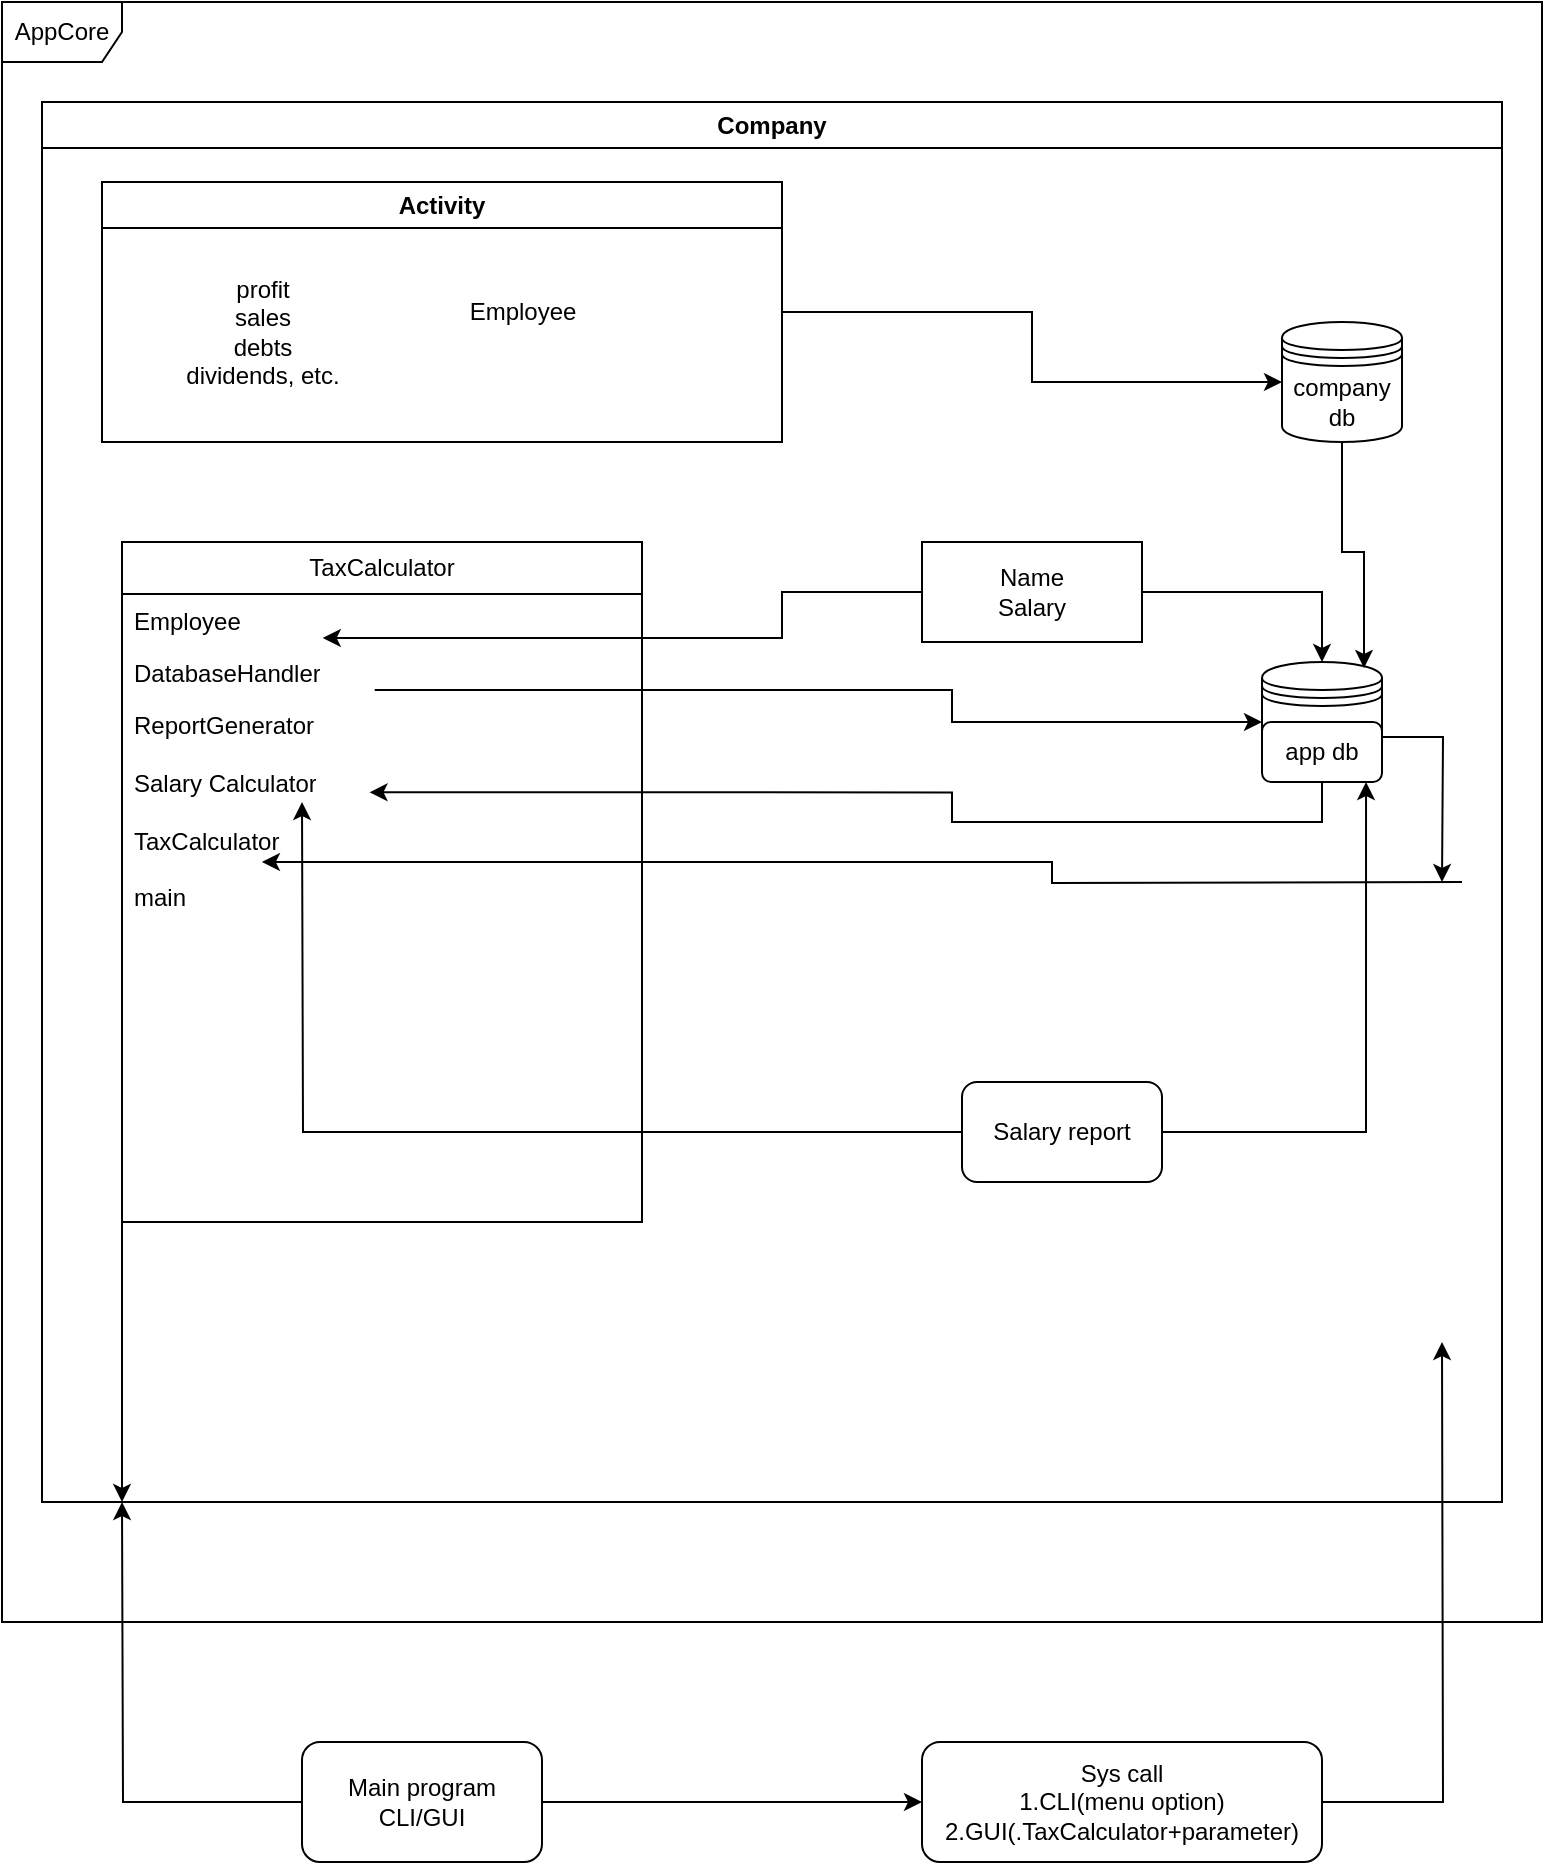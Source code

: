 <mxfile version="26.2.5">
  <diagram name="Page-1" id="qUTJ85lVac-4XWklF-kz">
    <mxGraphModel dx="1428" dy="1817" grid="1" gridSize="10" guides="1" tooltips="1" connect="1" arrows="1" fold="1" page="1" pageScale="1" pageWidth="850" pageHeight="1100" background="none" math="0" shadow="0">
      <root>
        <mxCell id="0" />
        <mxCell id="1" parent="0" />
        <mxCell id="9fRCnHIwlonDRJPqcL05-3" value="TaxCalculator" style="swimlane;fontStyle=0;childLayout=stackLayout;horizontal=1;startSize=26;fillColor=none;horizontalStack=0;resizeParent=1;resizeParentMax=0;resizeLast=0;collapsible=1;marginBottom=0;whiteSpace=wrap;html=1;movable=1;resizable=1;rotatable=1;deletable=1;editable=1;locked=0;connectable=1;" vertex="1" parent="1">
          <mxGeometry x="90" y="80" width="260" height="340" as="geometry" />
        </mxCell>
        <mxCell id="9fRCnHIwlonDRJPqcL05-4" value="Employee&lt;div&gt;&lt;span style=&quot;white-space: pre;&quot;&gt;&#x9;&lt;/span&gt;&lt;br&gt;&lt;/div&gt;" style="text;strokeColor=none;fillColor=none;align=left;verticalAlign=top;spacingLeft=4;spacingRight=4;overflow=hidden;rotatable=1;points=[[0,0.5],[1,0.5]];portConstraint=eastwest;whiteSpace=wrap;html=1;movable=1;resizable=1;deletable=1;editable=1;locked=0;connectable=1;" vertex="1" parent="9fRCnHIwlonDRJPqcL05-3">
          <mxGeometry y="26" width="260" height="26" as="geometry" />
        </mxCell>
        <mxCell id="9fRCnHIwlonDRJPqcL05-5" value="DatabaseHandler&lt;div&gt;&lt;br&gt;&lt;/div&gt;" style="text;strokeColor=none;fillColor=none;align=left;verticalAlign=top;spacingLeft=4;spacingRight=4;overflow=hidden;rotatable=1;points=[[0,0.5],[1,0.5]];portConstraint=eastwest;whiteSpace=wrap;html=1;movable=1;resizable=1;deletable=1;editable=1;locked=0;connectable=1;" vertex="1" parent="9fRCnHIwlonDRJPqcL05-3">
          <mxGeometry y="52" width="260" height="26" as="geometry" />
        </mxCell>
        <mxCell id="9fRCnHIwlonDRJPqcL05-6" value="ReportGenerator&lt;div&gt;&lt;br&gt;&lt;div&gt;Salary Calculator&lt;/div&gt;&lt;/div&gt;&lt;div&gt;&lt;br&gt;&lt;/div&gt;&lt;div&gt;TaxCalculator&lt;/div&gt;&lt;div&gt;&lt;br&gt;&lt;/div&gt;&lt;div&gt;main&lt;/div&gt;" style="text;strokeColor=none;fillColor=none;align=left;verticalAlign=top;spacingLeft=4;spacingRight=4;overflow=hidden;rotatable=1;points=[[0,0.5],[1,0.5]];portConstraint=eastwest;whiteSpace=wrap;html=1;movable=1;resizable=1;deletable=1;editable=1;locked=0;connectable=1;" vertex="1" parent="9fRCnHIwlonDRJPqcL05-3">
          <mxGeometry y="78" width="260" height="262" as="geometry" />
        </mxCell>
        <mxCell id="9fRCnHIwlonDRJPqcL05-15" style="edgeStyle=orthogonalEdgeStyle;rounded=0;orthogonalLoop=1;jettySize=auto;html=1;entryX=0.386;entryY=0.846;entryDx=0;entryDy=0;entryPerimeter=0;movable=1;resizable=1;rotatable=1;deletable=1;editable=1;locked=0;connectable=1;" edge="1" parent="1" source="9fRCnHIwlonDRJPqcL05-12" target="9fRCnHIwlonDRJPqcL05-4">
          <mxGeometry relative="1" as="geometry" />
        </mxCell>
        <mxCell id="9fRCnHIwlonDRJPqcL05-18" style="edgeStyle=orthogonalEdgeStyle;rounded=0;orthogonalLoop=1;jettySize=auto;html=1;entryX=0.5;entryY=0;entryDx=0;entryDy=0;movable=1;resizable=1;rotatable=1;deletable=1;editable=1;locked=0;connectable=1;" edge="1" parent="1" source="9fRCnHIwlonDRJPqcL05-12" target="9fRCnHIwlonDRJPqcL05-16">
          <mxGeometry relative="1" as="geometry" />
        </mxCell>
        <mxCell id="9fRCnHIwlonDRJPqcL05-12" value="Name&lt;br&gt;Salary" style="html=1;whiteSpace=wrap;movable=1;resizable=1;rotatable=1;deletable=1;editable=1;locked=0;connectable=1;" vertex="1" parent="1">
          <mxGeometry x="490" y="80" width="110" height="50" as="geometry" />
        </mxCell>
        <mxCell id="9fRCnHIwlonDRJPqcL05-16" value="" style="shape=datastore;whiteSpace=wrap;html=1;movable=1;resizable=1;rotatable=1;deletable=1;editable=1;locked=0;connectable=1;" vertex="1" parent="1">
          <mxGeometry x="660" y="140" width="60" height="60" as="geometry" />
        </mxCell>
        <mxCell id="9fRCnHIwlonDRJPqcL05-21" style="edgeStyle=orthogonalEdgeStyle;rounded=0;orthogonalLoop=1;jettySize=auto;html=1;entryX=0;entryY=0.5;entryDx=0;entryDy=0;exitX=0.486;exitY=0.846;exitDx=0;exitDy=0;exitPerimeter=0;movable=1;resizable=1;rotatable=1;deletable=1;editable=1;locked=0;connectable=1;" edge="1" parent="1" source="9fRCnHIwlonDRJPqcL05-5" target="9fRCnHIwlonDRJPqcL05-16">
          <mxGeometry relative="1" as="geometry" />
        </mxCell>
        <mxCell id="9fRCnHIwlonDRJPqcL05-26" style="edgeStyle=orthogonalEdgeStyle;rounded=0;orthogonalLoop=1;jettySize=auto;html=1;exitX=1;exitY=0.25;exitDx=0;exitDy=0;movable=1;resizable=1;rotatable=1;deletable=1;editable=1;locked=0;connectable=1;" edge="1" parent="1" source="9fRCnHIwlonDRJPqcL05-22">
          <mxGeometry relative="1" as="geometry">
            <mxPoint x="750" y="250" as="targetPoint" />
          </mxGeometry>
        </mxCell>
        <mxCell id="9fRCnHIwlonDRJPqcL05-22" value="app db" style="rounded=1;whiteSpace=wrap;html=1;movable=1;resizable=1;rotatable=1;deletable=1;editable=1;locked=0;connectable=1;" vertex="1" parent="1">
          <mxGeometry x="660" y="170" width="60" height="30" as="geometry" />
        </mxCell>
        <mxCell id="9fRCnHIwlonDRJPqcL05-24" style="edgeStyle=orthogonalEdgeStyle;rounded=0;orthogonalLoop=1;jettySize=auto;html=1;entryX=0.476;entryY=0.18;entryDx=0;entryDy=0;exitX=0.5;exitY=1;exitDx=0;exitDy=0;entryPerimeter=0;movable=1;resizable=1;rotatable=1;deletable=1;editable=1;locked=0;connectable=1;" edge="1" parent="1" source="9fRCnHIwlonDRJPqcL05-22" target="9fRCnHIwlonDRJPqcL05-6">
          <mxGeometry relative="1" as="geometry" />
        </mxCell>
        <mxCell id="9fRCnHIwlonDRJPqcL05-25" style="edgeStyle=orthogonalEdgeStyle;rounded=0;orthogonalLoop=1;jettySize=auto;html=1;entryX=0.269;entryY=0.313;entryDx=0;entryDy=0;entryPerimeter=0;movable=1;resizable=1;rotatable=1;deletable=1;editable=1;locked=0;connectable=1;" edge="1" parent="1" target="9fRCnHIwlonDRJPqcL05-6">
          <mxGeometry relative="1" as="geometry">
            <mxPoint x="760" y="250" as="sourcePoint" />
            <mxPoint x="250" y="250" as="targetPoint" />
          </mxGeometry>
        </mxCell>
        <mxCell id="9fRCnHIwlonDRJPqcL05-27" value="Salary report" style="rounded=1;whiteSpace=wrap;html=1;movable=1;resizable=1;rotatable=1;deletable=1;editable=1;locked=0;connectable=1;" vertex="1" parent="1">
          <mxGeometry x="510" y="350" width="100" height="50" as="geometry" />
        </mxCell>
        <mxCell id="9fRCnHIwlonDRJPqcL05-28" style="edgeStyle=orthogonalEdgeStyle;rounded=0;orthogonalLoop=1;jettySize=auto;html=1;entryX=0;entryY=0.16;entryDx=0;entryDy=0;exitX=0;exitY=0.5;exitDx=0;exitDy=0;entryPerimeter=0;movable=1;resizable=1;rotatable=1;deletable=1;editable=1;locked=0;connectable=1;" edge="1" parent="1" source="9fRCnHIwlonDRJPqcL05-27">
          <mxGeometry relative="1" as="geometry">
            <mxPoint x="650" y="410.1" as="sourcePoint" />
            <mxPoint x="180" y="210.02" as="targetPoint" />
          </mxGeometry>
        </mxCell>
        <mxCell id="9fRCnHIwlonDRJPqcL05-29" style="edgeStyle=orthogonalEdgeStyle;rounded=0;orthogonalLoop=1;jettySize=auto;html=1;entryX=0.867;entryY=1;entryDx=0;entryDy=0;entryPerimeter=0;movable=1;resizable=1;rotatable=1;deletable=1;editable=1;locked=0;connectable=1;" edge="1" parent="1" source="9fRCnHIwlonDRJPqcL05-27" target="9fRCnHIwlonDRJPqcL05-22">
          <mxGeometry relative="1" as="geometry" />
        </mxCell>
        <mxCell id="9fRCnHIwlonDRJPqcL05-30" value="" style="endArrow=classic;html=1;rounded=0;exitX=0;exitY=0.389;exitDx=0;exitDy=0;exitPerimeter=0;movable=1;resizable=1;rotatable=1;deletable=1;editable=1;locked=0;connectable=1;" edge="1" parent="1" source="9fRCnHIwlonDRJPqcL05-6">
          <mxGeometry width="50" height="50" relative="1" as="geometry">
            <mxPoint x="240" y="540" as="sourcePoint" />
            <mxPoint x="90" y="560" as="targetPoint" />
          </mxGeometry>
        </mxCell>
        <mxCell id="9fRCnHIwlonDRJPqcL05-32" style="edgeStyle=orthogonalEdgeStyle;rounded=0;orthogonalLoop=1;jettySize=auto;html=1;movable=1;resizable=1;rotatable=1;deletable=1;editable=1;locked=0;connectable=1;" edge="1" parent="1" source="9fRCnHIwlonDRJPqcL05-31">
          <mxGeometry relative="1" as="geometry">
            <mxPoint x="90" y="560" as="targetPoint" />
          </mxGeometry>
        </mxCell>
        <mxCell id="9fRCnHIwlonDRJPqcL05-34" style="edgeStyle=orthogonalEdgeStyle;rounded=0;orthogonalLoop=1;jettySize=auto;html=1;movable=1;resizable=1;rotatable=1;deletable=1;editable=1;locked=0;connectable=1;" edge="1" parent="1" source="9fRCnHIwlonDRJPqcL05-35">
          <mxGeometry relative="1" as="geometry">
            <mxPoint x="750" y="480" as="targetPoint" />
          </mxGeometry>
        </mxCell>
        <mxCell id="9fRCnHIwlonDRJPqcL05-31" value="Main program&lt;br&gt;CLI/GUI" style="rounded=1;whiteSpace=wrap;html=1;movable=1;resizable=1;rotatable=1;deletable=1;editable=1;locked=0;connectable=1;" vertex="1" parent="1">
          <mxGeometry x="180" y="680" width="120" height="60" as="geometry" />
        </mxCell>
        <mxCell id="9fRCnHIwlonDRJPqcL05-33" value="AppCore" style="shape=umlFrame;whiteSpace=wrap;html=1;pointerEvents=0;movable=1;resizable=1;rotatable=1;deletable=1;editable=1;locked=0;connectable=1;" vertex="1" parent="1">
          <mxGeometry x="30" y="-190" width="770" height="810" as="geometry" />
        </mxCell>
        <mxCell id="9fRCnHIwlonDRJPqcL05-36" value="" style="edgeStyle=orthogonalEdgeStyle;rounded=0;orthogonalLoop=1;jettySize=auto;html=1;movable=1;resizable=1;rotatable=1;deletable=1;editable=1;locked=0;connectable=1;" edge="1" parent="1" source="9fRCnHIwlonDRJPqcL05-31" target="9fRCnHIwlonDRJPqcL05-35">
          <mxGeometry relative="1" as="geometry">
            <mxPoint x="750" y="480" as="targetPoint" />
            <mxPoint x="300" y="560" as="sourcePoint" />
          </mxGeometry>
        </mxCell>
        <mxCell id="9fRCnHIwlonDRJPqcL05-35" value="Sys call&lt;br&gt;1.CLI(menu option)&lt;div&gt;2.GUI(.TaxCalculator+parameter)&lt;/div&gt;" style="rounded=1;whiteSpace=wrap;html=1;movable=1;resizable=1;rotatable=1;deletable=1;editable=1;locked=0;connectable=1;" vertex="1" parent="1">
          <mxGeometry x="490" y="680" width="200" height="60" as="geometry" />
        </mxCell>
        <mxCell id="9fRCnHIwlonDRJPqcL05-38" value="Company" style="swimlane;whiteSpace=wrap;html=1;movable=1;resizable=1;rotatable=1;deletable=1;editable=1;locked=0;connectable=1;" vertex="1" parent="1">
          <mxGeometry x="50" y="-140" width="730" height="700" as="geometry" />
        </mxCell>
        <mxCell id="9fRCnHIwlonDRJPqcL05-45" style="edgeStyle=orthogonalEdgeStyle;rounded=0;orthogonalLoop=1;jettySize=auto;html=1;entryX=0;entryY=0.5;entryDx=0;entryDy=0;" edge="1" parent="9fRCnHIwlonDRJPqcL05-38" source="9fRCnHIwlonDRJPqcL05-40" target="9fRCnHIwlonDRJPqcL05-43">
          <mxGeometry relative="1" as="geometry" />
        </mxCell>
        <mxCell id="9fRCnHIwlonDRJPqcL05-40" value="Activity" style="swimlane;whiteSpace=wrap;html=1;movable=1;resizable=1;rotatable=1;deletable=1;editable=1;locked=0;connectable=1;" vertex="1" parent="9fRCnHIwlonDRJPqcL05-38">
          <mxGeometry x="30" y="40" width="340" height="130" as="geometry" />
        </mxCell>
        <mxCell id="9fRCnHIwlonDRJPqcL05-41" value="profit&lt;div&gt;sales&lt;/div&gt;&lt;div&gt;debts&lt;/div&gt;&lt;div&gt;dividends, etc.&lt;/div&gt;" style="text;html=1;align=center;verticalAlign=middle;resizable=0;points=[];autosize=1;strokeColor=none;fillColor=none;" vertex="1" parent="9fRCnHIwlonDRJPqcL05-40">
          <mxGeometry x="30" y="40" width="100" height="70" as="geometry" />
        </mxCell>
        <mxCell id="9fRCnHIwlonDRJPqcL05-42" value="Employee" style="text;html=1;align=center;verticalAlign=middle;resizable=0;points=[];autosize=1;strokeColor=none;fillColor=none;" vertex="1" parent="9fRCnHIwlonDRJPqcL05-40">
          <mxGeometry x="170" y="50" width="80" height="30" as="geometry" />
        </mxCell>
        <mxCell id="9fRCnHIwlonDRJPqcL05-43" value="company db" style="shape=datastore;whiteSpace=wrap;html=1;" vertex="1" parent="9fRCnHIwlonDRJPqcL05-38">
          <mxGeometry x="620" y="110" width="60" height="60" as="geometry" />
        </mxCell>
        <mxCell id="9fRCnHIwlonDRJPqcL05-44" style="edgeStyle=orthogonalEdgeStyle;rounded=0;orthogonalLoop=1;jettySize=auto;html=1;entryX=0.85;entryY=0.05;entryDx=0;entryDy=0;entryPerimeter=0;" edge="1" parent="1" source="9fRCnHIwlonDRJPqcL05-43" target="9fRCnHIwlonDRJPqcL05-16">
          <mxGeometry relative="1" as="geometry" />
        </mxCell>
      </root>
    </mxGraphModel>
  </diagram>
</mxfile>
